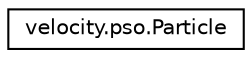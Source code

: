 digraph "Graphical Class Hierarchy"
{
 // INTERACTIVE_SVG=YES
  edge [fontname="Helvetica",fontsize="10",labelfontname="Helvetica",labelfontsize="10"];
  node [fontname="Helvetica",fontsize="10",shape=record];
  rankdir="LR";
  Node1 [label="velocity.pso.Particle",height=0.2,width=0.4,color="black", fillcolor="white", style="filled",URL="$dd/d13/classvelocity_1_1pso_1_1_particle.html"];
}
